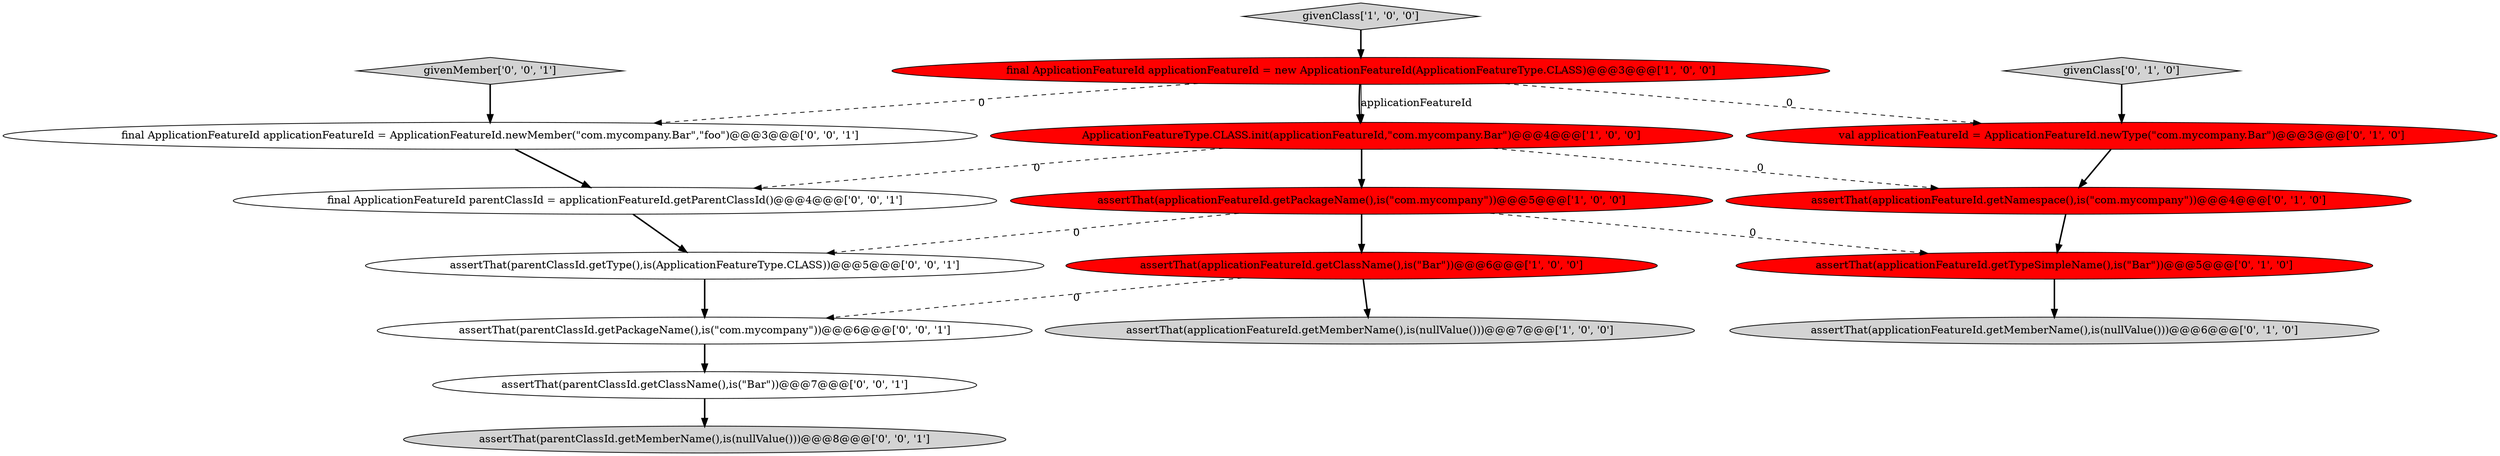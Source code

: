 digraph {
1 [style = filled, label = "ApplicationFeatureType.CLASS.init(applicationFeatureId,\"com.mycompany.Bar\")@@@4@@@['1', '0', '0']", fillcolor = red, shape = ellipse image = "AAA1AAABBB1BBB"];
2 [style = filled, label = "final ApplicationFeatureId applicationFeatureId = new ApplicationFeatureId(ApplicationFeatureType.CLASS)@@@3@@@['1', '0', '0']", fillcolor = red, shape = ellipse image = "AAA1AAABBB1BBB"];
4 [style = filled, label = "assertThat(applicationFeatureId.getClassName(),is(\"Bar\"))@@@6@@@['1', '0', '0']", fillcolor = red, shape = ellipse image = "AAA1AAABBB1BBB"];
8 [style = filled, label = "givenClass['0', '1', '0']", fillcolor = lightgray, shape = diamond image = "AAA0AAABBB2BBB"];
6 [style = filled, label = "val applicationFeatureId = ApplicationFeatureId.newType(\"com.mycompany.Bar\")@@@3@@@['0', '1', '0']", fillcolor = red, shape = ellipse image = "AAA1AAABBB2BBB"];
5 [style = filled, label = "assertThat(applicationFeatureId.getMemberName(),is(nullValue()))@@@7@@@['1', '0', '0']", fillcolor = lightgray, shape = ellipse image = "AAA0AAABBB1BBB"];
7 [style = filled, label = "assertThat(applicationFeatureId.getTypeSimpleName(),is(\"Bar\"))@@@5@@@['0', '1', '0']", fillcolor = red, shape = ellipse image = "AAA1AAABBB2BBB"];
12 [style = filled, label = "givenMember['0', '0', '1']", fillcolor = lightgray, shape = diamond image = "AAA0AAABBB3BBB"];
14 [style = filled, label = "assertThat(parentClassId.getClassName(),is(\"Bar\"))@@@7@@@['0', '0', '1']", fillcolor = white, shape = ellipse image = "AAA0AAABBB3BBB"];
15 [style = filled, label = "final ApplicationFeatureId applicationFeatureId = ApplicationFeatureId.newMember(\"com.mycompany.Bar\",\"foo\")@@@3@@@['0', '0', '1']", fillcolor = white, shape = ellipse image = "AAA0AAABBB3BBB"];
0 [style = filled, label = "givenClass['1', '0', '0']", fillcolor = lightgray, shape = diamond image = "AAA0AAABBB1BBB"];
16 [style = filled, label = "final ApplicationFeatureId parentClassId = applicationFeatureId.getParentClassId()@@@4@@@['0', '0', '1']", fillcolor = white, shape = ellipse image = "AAA0AAABBB3BBB"];
13 [style = filled, label = "assertThat(parentClassId.getMemberName(),is(nullValue()))@@@8@@@['0', '0', '1']", fillcolor = lightgray, shape = ellipse image = "AAA0AAABBB3BBB"];
11 [style = filled, label = "assertThat(parentClassId.getPackageName(),is(\"com.mycompany\"))@@@6@@@['0', '0', '1']", fillcolor = white, shape = ellipse image = "AAA0AAABBB3BBB"];
3 [style = filled, label = "assertThat(applicationFeatureId.getPackageName(),is(\"com.mycompany\"))@@@5@@@['1', '0', '0']", fillcolor = red, shape = ellipse image = "AAA1AAABBB1BBB"];
9 [style = filled, label = "assertThat(applicationFeatureId.getMemberName(),is(nullValue()))@@@6@@@['0', '1', '0']", fillcolor = lightgray, shape = ellipse image = "AAA0AAABBB2BBB"];
17 [style = filled, label = "assertThat(parentClassId.getType(),is(ApplicationFeatureType.CLASS))@@@5@@@['0', '0', '1']", fillcolor = white, shape = ellipse image = "AAA0AAABBB3BBB"];
10 [style = filled, label = "assertThat(applicationFeatureId.getNamespace(),is(\"com.mycompany\"))@@@4@@@['0', '1', '0']", fillcolor = red, shape = ellipse image = "AAA1AAABBB2BBB"];
3->17 [style = dashed, label="0"];
11->14 [style = bold, label=""];
3->7 [style = dashed, label="0"];
2->1 [style = bold, label=""];
0->2 [style = bold, label=""];
12->15 [style = bold, label=""];
1->3 [style = bold, label=""];
8->6 [style = bold, label=""];
1->10 [style = dashed, label="0"];
16->17 [style = bold, label=""];
15->16 [style = bold, label=""];
3->4 [style = bold, label=""];
2->1 [style = solid, label="applicationFeatureId"];
10->7 [style = bold, label=""];
2->15 [style = dashed, label="0"];
7->9 [style = bold, label=""];
1->16 [style = dashed, label="0"];
6->10 [style = bold, label=""];
2->6 [style = dashed, label="0"];
14->13 [style = bold, label=""];
4->11 [style = dashed, label="0"];
4->5 [style = bold, label=""];
17->11 [style = bold, label=""];
}
